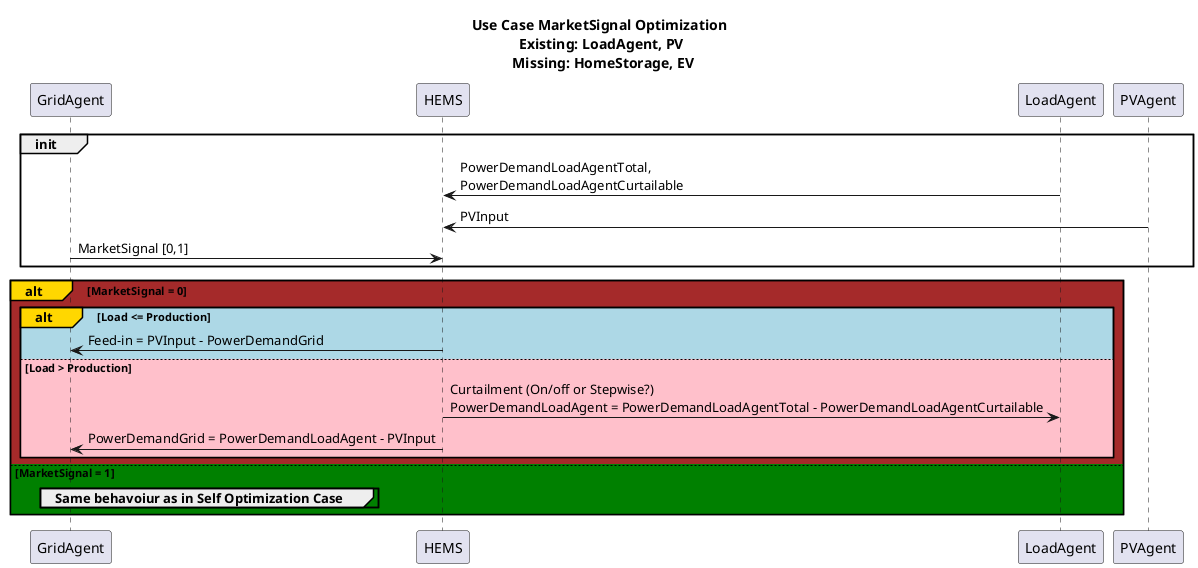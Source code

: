 @startuml
title Use Case MarketSignal Optimization \n Existing: LoadAgent, PV \n Missing: HomeStorage, EV
participant GridAgent
participant HEMS
participant LoadAgent
participant PVAgent
group init
LoadAgent -> HEMS: PowerDemandLoadAgentTotal,\nPowerDemandLoadAgentCurtailable
PVAgent -> HEMS: PVInput
GridAgent -> HEMS: MarketSignal [0,1] /'0 == Energy expensive , 1 == Energy cheap'/
end
alt#Gold #Brown MarketSignal = 0
    alt#Gold #LightBlue Load <= Production
        HEMS -> GridAgent: Feed-in = PVInput - PowerDemandGrid
    else #Pink Load > Production
        HEMS -> LoadAgent: Curtailment (On/off or Stepwise?) \nPowerDemandLoadAgent = PowerDemandLoadAgentTotal - PowerDemandLoadAgentCurtailable
        HEMS -> GridAgent: PowerDemandGrid = PowerDemandLoadAgent - PVInput
    end
else #Green MarketSignal = 1
group Same behavoiur as in Self Optimization Case
end
end

@enduml
